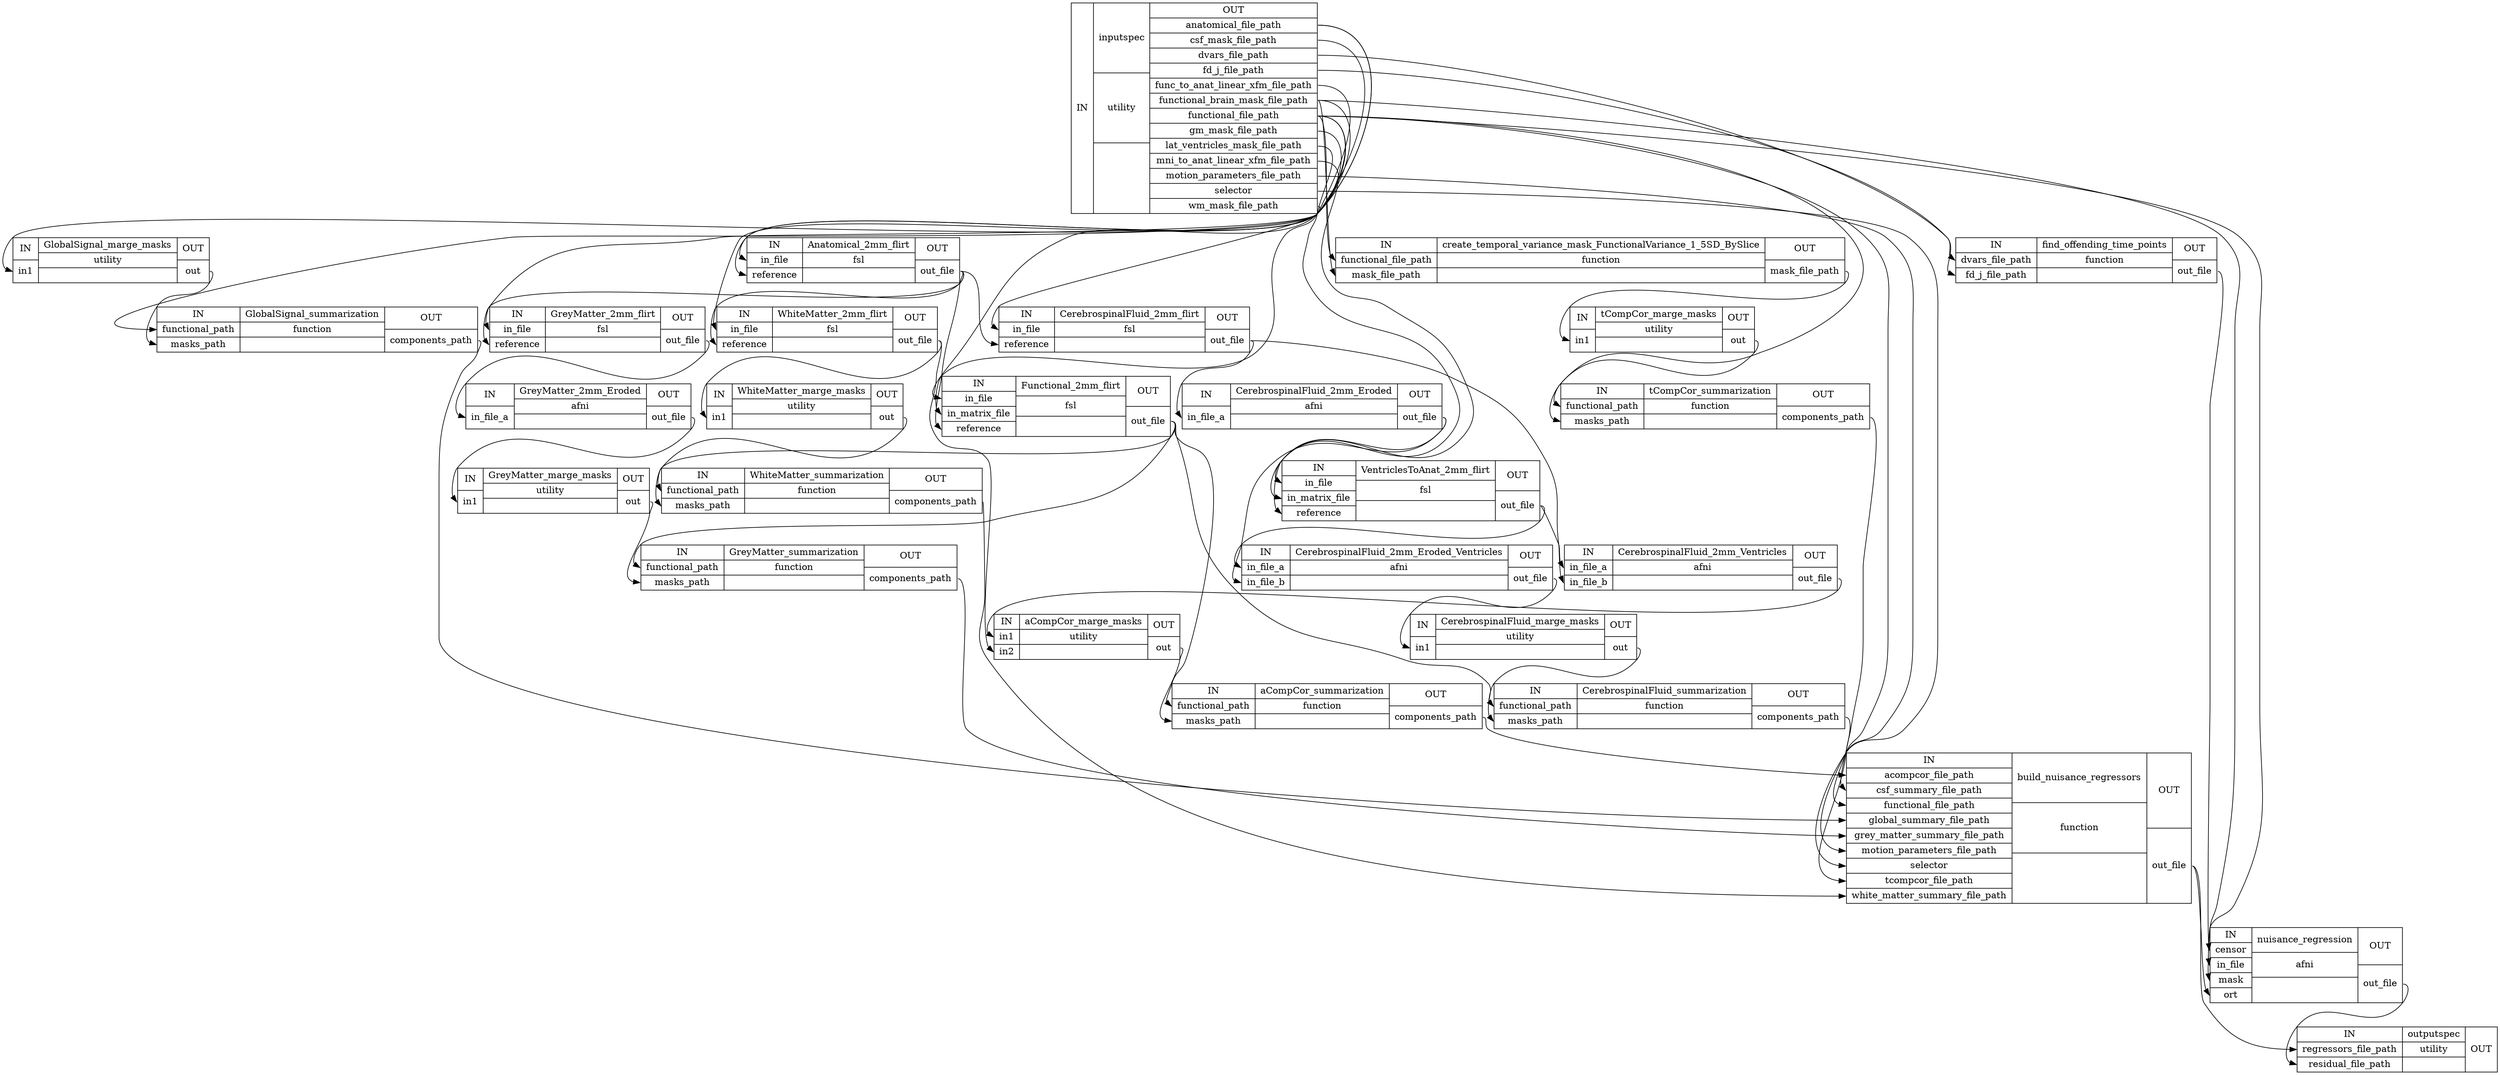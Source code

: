 digraph structs {
node [shape=record];
nuisanceinputspec [label="{IN}|{ inputspec | utility |  }|{OUT|<outanatomicalfilepath> anatomical_file_path|<outcsfmaskfilepath> csf_mask_file_path|<outdvarsfilepath> dvars_file_path|<outfdjfilepath> fd_j_file_path|<outfunctoanatlinearxfmfilepath> func_to_anat_linear_xfm_file_path|<outfunctionalbrainmaskfilepath> functional_brain_mask_file_path|<outfunctionalfilepath> functional_file_path|<outgmmaskfilepath> gm_mask_file_path|<outlatventriclesmaskfilepath> lat_ventricles_mask_file_path|<outmnitoanatlinearxfmfilepath> mni_to_anat_linear_xfm_file_path|<outmotionparametersfilepath> motion_parameters_file_path|<outselector> selector|<outwmmaskfilepath> wm_mask_file_path}"];
nuisanceGlobalSignal_marge_masks [label="{IN|<inin1> in1}|{ GlobalSignal_marge_masks | utility |  }|{OUT|<outout> out}"];
nuisanceAnatomical_2mm_flirt [label="{IN|<ininfile> in_file|<inreference> reference}|{ Anatomical_2mm_flirt | fsl |  }|{OUT|<outoutfile> out_file}"];
nuisanceGreyMatter_2mm_flirt [label="{IN|<ininfile> in_file|<inreference> reference}|{ GreyMatter_2mm_flirt | fsl |  }|{OUT|<outoutfile> out_file}"];
nuisanceWhiteMatter_2mm_flirt [label="{IN|<ininfile> in_file|<inreference> reference}|{ WhiteMatter_2mm_flirt | fsl |  }|{OUT|<outoutfile> out_file}"];
nuisanceWhiteMatter_marge_masks [label="{IN|<inin1> in1}|{ WhiteMatter_marge_masks | utility |  }|{OUT|<outout> out}"];
nuisanceFunctional_2mm_flirt [label="{IN|<ininfile> in_file|<ininmatrixfile> in_matrix_file|<inreference> reference}|{ Functional_2mm_flirt | fsl |  }|{OUT|<outoutfile> out_file}"];
nuisanceWhiteMatter_summarization [label="{IN|<infunctionalpath> functional_path|<inmaskspath> masks_path}|{ WhiteMatter_summarization | function |  }|{OUT|<outcomponentspath> components_path}"];
nuisanceCerebrospinalFluid_2mm_flirt [label="{IN|<ininfile> in_file|<inreference> reference}|{ CerebrospinalFluid_2mm_flirt | fsl |  }|{OUT|<outoutfile> out_file}"];
nuisanceCerebrospinalFluid_2mm_Eroded [label="{IN|<ininfilea> in_file_a}|{ CerebrospinalFluid_2mm_Eroded | afni |  }|{OUT|<outoutfile> out_file}"];
nuisanceVentriclesToAnat_2mm_flirt [label="{IN|<ininfile> in_file|<ininmatrixfile> in_matrix_file|<inreference> reference}|{ VentriclesToAnat_2mm_flirt | fsl |  }|{OUT|<outoutfile> out_file}"];
nuisanceCerebrospinalFluid_2mm_Eroded_Ventricles [label="{IN|<ininfilea> in_file_a|<ininfileb> in_file_b}|{ CerebrospinalFluid_2mm_Eroded_Ventricles | afni |  }|{OUT|<outoutfile> out_file}"];
nuisanceCerebrospinalFluid_marge_masks [label="{IN|<inin1> in1}|{ CerebrospinalFluid_marge_masks | utility |  }|{OUT|<outout> out}"];
nuisanceCerebrospinalFluid_summarization [label="{IN|<infunctionalpath> functional_path|<inmaskspath> masks_path}|{ CerebrospinalFluid_summarization | function |  }|{OUT|<outcomponentspath> components_path}"];
nuisanceCerebrospinalFluid_2mm_Ventricles [label="{IN|<ininfilea> in_file_a|<ininfileb> in_file_b}|{ CerebrospinalFluid_2mm_Ventricles | afni |  }|{OUT|<outoutfile> out_file}"];
nuisanceaCompCor_marge_masks [label="{IN|<inin1> in1|<inin2> in2}|{ aCompCor_marge_masks | utility |  }|{OUT|<outout> out}"];
nuisanceaCompCor_summarization [label="{IN|<infunctionalpath> functional_path|<inmaskspath> masks_path}|{ aCompCor_summarization | function |  }|{OUT|<outcomponentspath> components_path}"];
nuisanceGlobalSignal_summarization [label="{IN|<infunctionalpath> functional_path|<inmaskspath> masks_path}|{ GlobalSignal_summarization | function |  }|{OUT|<outcomponentspath> components_path}"];
nuisanceGreyMatter_2mm_Eroded [label="{IN|<ininfilea> in_file_a}|{ GreyMatter_2mm_Eroded | afni |  }|{OUT|<outoutfile> out_file}"];
nuisanceGreyMatter_marge_masks [label="{IN|<inin1> in1}|{ GreyMatter_marge_masks | utility |  }|{OUT|<outout> out}"];
nuisanceGreyMatter_summarization [label="{IN|<infunctionalpath> functional_path|<inmaskspath> masks_path}|{ GreyMatter_summarization | function |  }|{OUT|<outcomponentspath> components_path}"];
nuisancecreate_temporal_variance_mask_FunctionalVariance_1_5SD_BySlice [label="{IN|<infunctionalfilepath> functional_file_path|<inmaskfilepath> mask_file_path}|{ create_temporal_variance_mask_FunctionalVariance_1_5SD_BySlice | function |  }|{OUT|<outmaskfilepath> mask_file_path}"];
nuisancetCompCor_marge_masks [label="{IN|<inin1> in1}|{ tCompCor_marge_masks | utility |  }|{OUT|<outout> out}"];
nuisancetCompCor_summarization [label="{IN|<infunctionalpath> functional_path|<inmaskspath> masks_path}|{ tCompCor_summarization | function |  }|{OUT|<outcomponentspath> components_path}"];
nuisancebuild_nuisance_regressors [label="{IN|<inacompcorfilepath> acompcor_file_path|<incsfsummaryfilepath> csf_summary_file_path|<infunctionalfilepath> functional_file_path|<inglobalsummaryfilepath> global_summary_file_path|<ingreymattersummaryfilepath> grey_matter_summary_file_path|<inmotionparametersfilepath> motion_parameters_file_path|<inselector> selector|<intcompcorfilepath> tcompcor_file_path|<inwhitemattersummaryfilepath> white_matter_summary_file_path}|{ build_nuisance_regressors | function |  }|{OUT|<outoutfile> out_file}"];
nuisancefind_offending_time_points [label="{IN|<indvarsfilepath> dvars_file_path|<infdjfilepath> fd_j_file_path}|{ find_offending_time_points | function |  }|{OUT|<outoutfile> out_file}"];
nuisancenuisance_regression [label="{IN|<incensor> censor|<ininfile> in_file|<inmask> mask|<inort> ort}|{ nuisance_regression | afni |  }|{OUT|<outoutfile> out_file}"];
nuisanceoutputspec [label="{IN|<inregressorsfilepath> regressors_file_path|<inresidualfilepath> residual_file_path}|{ outputspec | utility |  }|{OUT}"];
nuisanceAnatomical_2mm_flirt:outoutfile:e -> nuisanceCerebrospinalFluid_2mm_flirt:inreference:w;
nuisanceAnatomical_2mm_flirt:outoutfile:e -> nuisanceFunctional_2mm_flirt:inreference:w;
nuisanceAnatomical_2mm_flirt:outoutfile:e -> nuisanceGreyMatter_2mm_flirt:inreference:w;
nuisanceAnatomical_2mm_flirt:outoutfile:e -> nuisanceWhiteMatter_2mm_flirt:inreference:w;
nuisanceCerebrospinalFluid_2mm_Eroded:outoutfile:e -> nuisanceCerebrospinalFluid_2mm_Eroded_Ventricles:ininfileb:w;
nuisanceCerebrospinalFluid_2mm_Eroded:outoutfile:e -> nuisanceVentriclesToAnat_2mm_flirt:inreference:w;
nuisanceCerebrospinalFluid_2mm_Eroded_Ventricles:outoutfile:e -> nuisanceCerebrospinalFluid_marge_masks:inin1:w;
nuisanceCerebrospinalFluid_2mm_Ventricles:outoutfile:e -> nuisanceaCompCor_marge_masks:inin1:w;
nuisanceCerebrospinalFluid_2mm_flirt:outoutfile:e -> nuisanceCerebrospinalFluid_2mm_Eroded:ininfilea:w;
nuisanceCerebrospinalFluid_2mm_flirt:outoutfile:e -> nuisanceCerebrospinalFluid_2mm_Ventricles:ininfileb:w;
nuisanceCerebrospinalFluid_marge_masks:outout:e -> nuisanceCerebrospinalFluid_summarization:inmaskspath:w;
nuisanceCerebrospinalFluid_summarization:outcomponentspath:e -> nuisancebuild_nuisance_regressors:incsfsummaryfilepath:w;
nuisanceFunctional_2mm_flirt:outoutfile:e -> nuisanceCerebrospinalFluid_summarization:infunctionalpath:w;
nuisanceFunctional_2mm_flirt:outoutfile:e -> nuisanceGreyMatter_summarization:infunctionalpath:w;
nuisanceFunctional_2mm_flirt:outoutfile:e -> nuisanceWhiteMatter_summarization:infunctionalpath:w;
nuisanceFunctional_2mm_flirt:outoutfile:e -> nuisanceaCompCor_summarization:infunctionalpath:w;
nuisanceGlobalSignal_marge_masks:outout:e -> nuisanceGlobalSignal_summarization:inmaskspath:w;
nuisanceGlobalSignal_summarization:outcomponentspath:e -> nuisancebuild_nuisance_regressors:inglobalsummaryfilepath:w;
nuisanceGreyMatter_2mm_Eroded:outoutfile:e -> nuisanceGreyMatter_marge_masks:inin1:w;
nuisanceGreyMatter_2mm_flirt:outoutfile:e -> nuisanceGreyMatter_2mm_Eroded:ininfilea:w;
nuisanceGreyMatter_marge_masks:outout:e -> nuisanceGreyMatter_summarization:inmaskspath:w;
nuisanceGreyMatter_summarization:outcomponentspath:e -> nuisancebuild_nuisance_regressors:ingreymattersummaryfilepath:w;
nuisanceVentriclesToAnat_2mm_flirt:outoutfile:e -> nuisanceCerebrospinalFluid_2mm_Eroded_Ventricles:ininfilea:w;
nuisanceVentriclesToAnat_2mm_flirt:outoutfile:e -> nuisanceCerebrospinalFluid_2mm_Ventricles:ininfilea:w;
nuisanceWhiteMatter_2mm_flirt:outoutfile:e -> nuisanceWhiteMatter_marge_masks:inin1:w;
nuisanceWhiteMatter_2mm_flirt:outoutfile:e -> nuisanceaCompCor_marge_masks:inin2:w;
nuisanceWhiteMatter_marge_masks:outout:e -> nuisanceWhiteMatter_summarization:inmaskspath:w;
nuisanceWhiteMatter_summarization:outcomponentspath:e -> nuisancebuild_nuisance_regressors:inwhitemattersummaryfilepath:w;
nuisanceaCompCor_marge_masks:outout:e -> nuisanceaCompCor_summarization:inmaskspath:w;
nuisanceaCompCor_summarization:outcomponentspath:e -> nuisancebuild_nuisance_regressors:inacompcorfilepath:w;
nuisancebuild_nuisance_regressors:outoutfile:e -> nuisancenuisance_regression:inort:w;
nuisancebuild_nuisance_regressors:outoutfile:e -> nuisanceoutputspec:inregressorsfilepath:w;
nuisancecreate_temporal_variance_mask_FunctionalVariance_1_5SD_BySlice:outmaskfilepath:e -> nuisancetCompCor_marge_masks:inin1:w;
nuisancefind_offending_time_points:outoutfile:e -> nuisancenuisance_regression:incensor:w;
nuisanceinputspec:outanatomicalfilepath:e -> nuisanceAnatomical_2mm_flirt:ininfile:w;
nuisanceinputspec:outanatomicalfilepath:e -> nuisanceAnatomical_2mm_flirt:inreference:w;
nuisanceinputspec:outcsfmaskfilepath:e -> nuisanceCerebrospinalFluid_2mm_flirt:ininfile:w;
nuisanceinputspec:outdvarsfilepath:e -> nuisancefind_offending_time_points:indvarsfilepath:w;
nuisanceinputspec:outfdjfilepath:e -> nuisancefind_offending_time_points:infdjfilepath:w;
nuisanceinputspec:outfunctionalbrainmaskfilepath:e -> nuisanceGlobalSignal_marge_masks:inin1:w;
nuisanceinputspec:outfunctionalbrainmaskfilepath:e -> nuisancecreate_temporal_variance_mask_FunctionalVariance_1_5SD_BySlice:inmaskfilepath:w;
nuisanceinputspec:outfunctionalbrainmaskfilepath:e -> nuisancenuisance_regression:inmask:w;
nuisanceinputspec:outfunctionalfilepath:e -> nuisanceFunctional_2mm_flirt:ininfile:w;
nuisanceinputspec:outfunctionalfilepath:e -> nuisanceGlobalSignal_summarization:infunctionalpath:w;
nuisanceinputspec:outfunctionalfilepath:e -> nuisancebuild_nuisance_regressors:infunctionalfilepath:w;
nuisanceinputspec:outfunctionalfilepath:e -> nuisancecreate_temporal_variance_mask_FunctionalVariance_1_5SD_BySlice:infunctionalfilepath:w;
nuisanceinputspec:outfunctionalfilepath:e -> nuisancenuisance_regression:ininfile:w;
nuisanceinputspec:outfunctionalfilepath:e -> nuisancetCompCor_summarization:infunctionalpath:w;
nuisanceinputspec:outfunctoanatlinearxfmfilepath:e -> nuisanceFunctional_2mm_flirt:ininmatrixfile:w;
nuisanceinputspec:outgmmaskfilepath:e -> nuisanceGreyMatter_2mm_flirt:ininfile:w;
nuisanceinputspec:outlatventriclesmaskfilepath:e -> nuisanceVentriclesToAnat_2mm_flirt:ininfile:w;
nuisanceinputspec:outmnitoanatlinearxfmfilepath:e -> nuisanceVentriclesToAnat_2mm_flirt:ininmatrixfile:w;
nuisanceinputspec:outmotionparametersfilepath:e -> nuisancebuild_nuisance_regressors:inmotionparametersfilepath:w;
nuisanceinputspec:outselector:e -> nuisancebuild_nuisance_regressors:inselector:w;
nuisanceinputspec:outwmmaskfilepath:e -> nuisanceWhiteMatter_2mm_flirt:ininfile:w;
nuisancenuisance_regression:outoutfile:e -> nuisanceoutputspec:inresidualfilepath:w;
nuisancetCompCor_marge_masks:outout:e -> nuisancetCompCor_summarization:inmaskspath:w;
nuisancetCompCor_summarization:outcomponentspath:e -> nuisancebuild_nuisance_regressors:intcompcorfilepath:w;
}